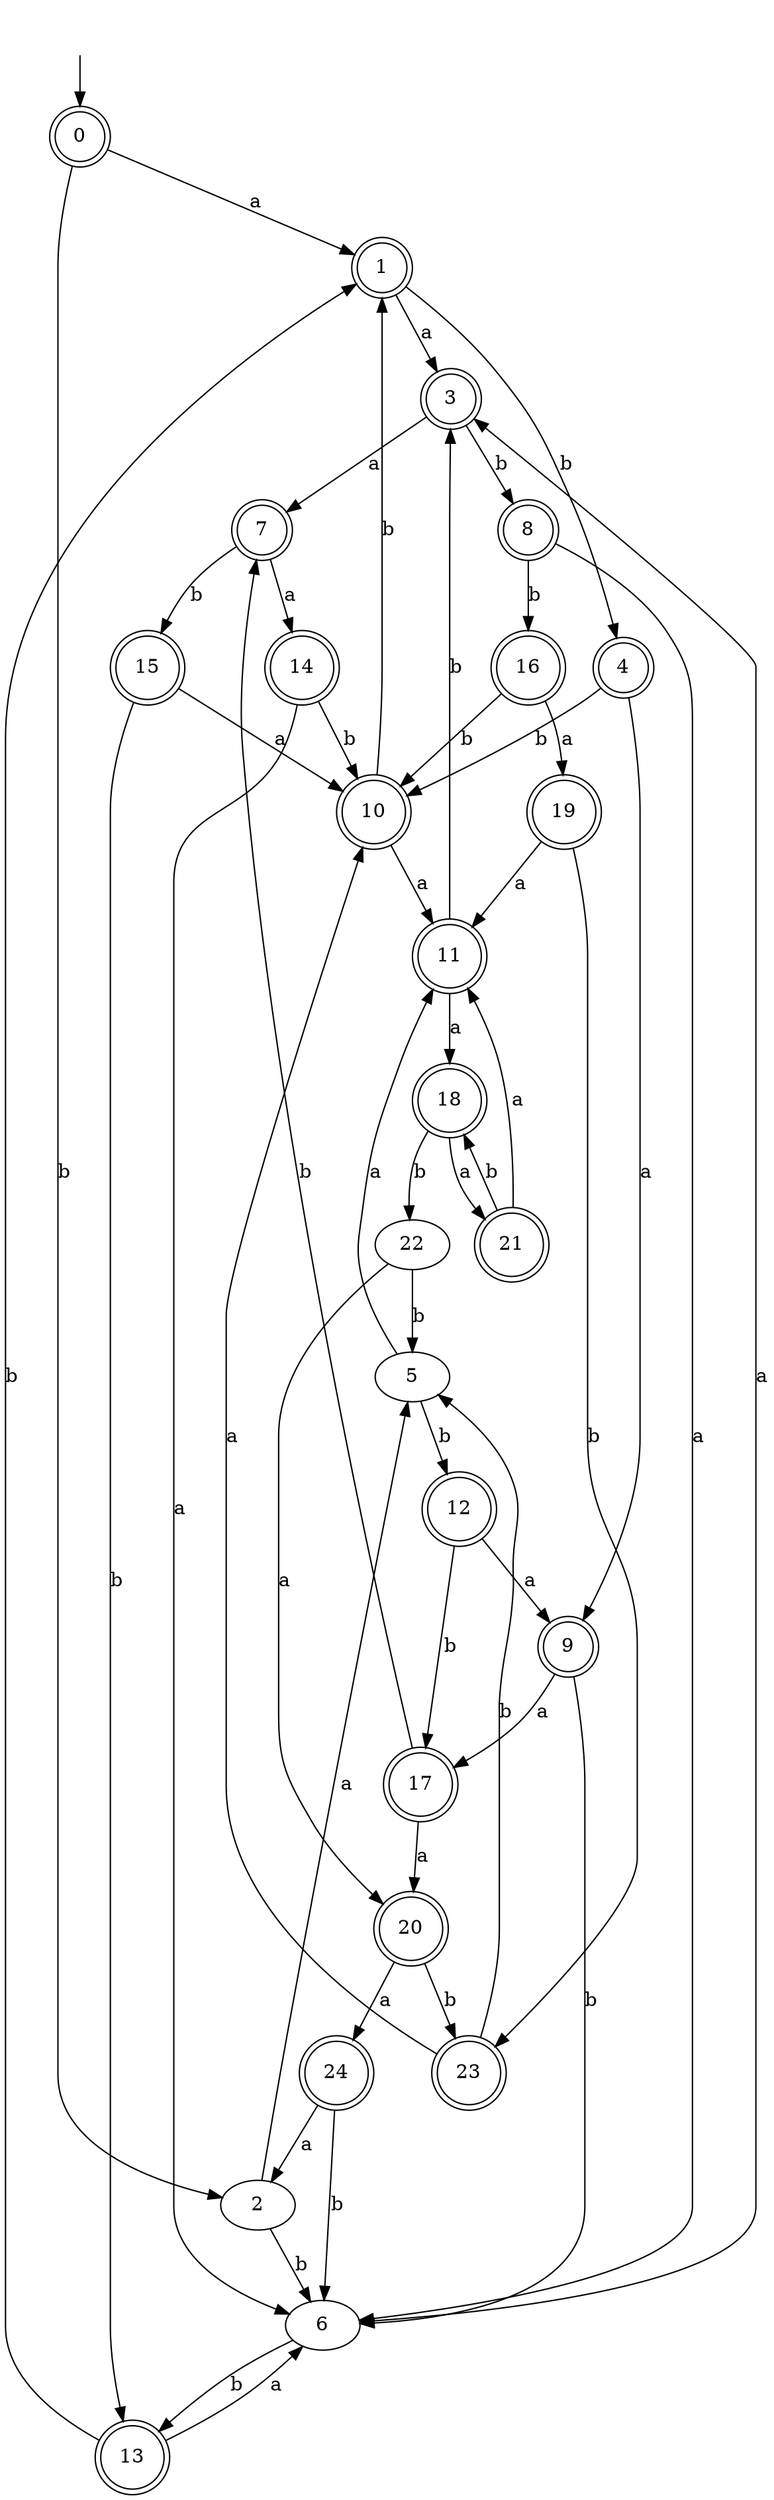 digraph RandomDFA {
  __start0 [label="", shape=none];
  __start0 -> 0 [label=""];
  0 [shape=circle] [shape=doublecircle]
  0 -> 1 [label="a"]
  0 -> 2 [label="b"]
  1 [shape=doublecircle]
  1 -> 3 [label="a"]
  1 -> 4 [label="b"]
  2
  2 -> 5 [label="a"]
  2 -> 6 [label="b"]
  3 [shape=doublecircle]
  3 -> 7 [label="a"]
  3 -> 8 [label="b"]
  4 [shape=doublecircle]
  4 -> 9 [label="a"]
  4 -> 10 [label="b"]
  5
  5 -> 11 [label="a"]
  5 -> 12 [label="b"]
  6
  6 -> 3 [label="a"]
  6 -> 13 [label="b"]
  7 [shape=doublecircle]
  7 -> 14 [label="a"]
  7 -> 15 [label="b"]
  8 [shape=doublecircle]
  8 -> 6 [label="a"]
  8 -> 16 [label="b"]
  9 [shape=doublecircle]
  9 -> 17 [label="a"]
  9 -> 6 [label="b"]
  10 [shape=doublecircle]
  10 -> 11 [label="a"]
  10 -> 1 [label="b"]
  11 [shape=doublecircle]
  11 -> 18 [label="a"]
  11 -> 3 [label="b"]
  12 [shape=doublecircle]
  12 -> 9 [label="a"]
  12 -> 17 [label="b"]
  13 [shape=doublecircle]
  13 -> 6 [label="a"]
  13 -> 1 [label="b"]
  14 [shape=doublecircle]
  14 -> 6 [label="a"]
  14 -> 10 [label="b"]
  15 [shape=doublecircle]
  15 -> 10 [label="a"]
  15 -> 13 [label="b"]
  16 [shape=doublecircle]
  16 -> 19 [label="a"]
  16 -> 10 [label="b"]
  17 [shape=doublecircle]
  17 -> 20 [label="a"]
  17 -> 7 [label="b"]
  18 [shape=doublecircle]
  18 -> 21 [label="a"]
  18 -> 22 [label="b"]
  19 [shape=doublecircle]
  19 -> 11 [label="a"]
  19 -> 23 [label="b"]
  20 [shape=doublecircle]
  20 -> 24 [label="a"]
  20 -> 23 [label="b"]
  21 [shape=doublecircle]
  21 -> 11 [label="a"]
  21 -> 18 [label="b"]
  22
  22 -> 20 [label="a"]
  22 -> 5 [label="b"]
  23 [shape=doublecircle]
  23 -> 10 [label="a"]
  23 -> 5 [label="b"]
  24 [shape=doublecircle]
  24 -> 2 [label="a"]
  24 -> 6 [label="b"]
}
